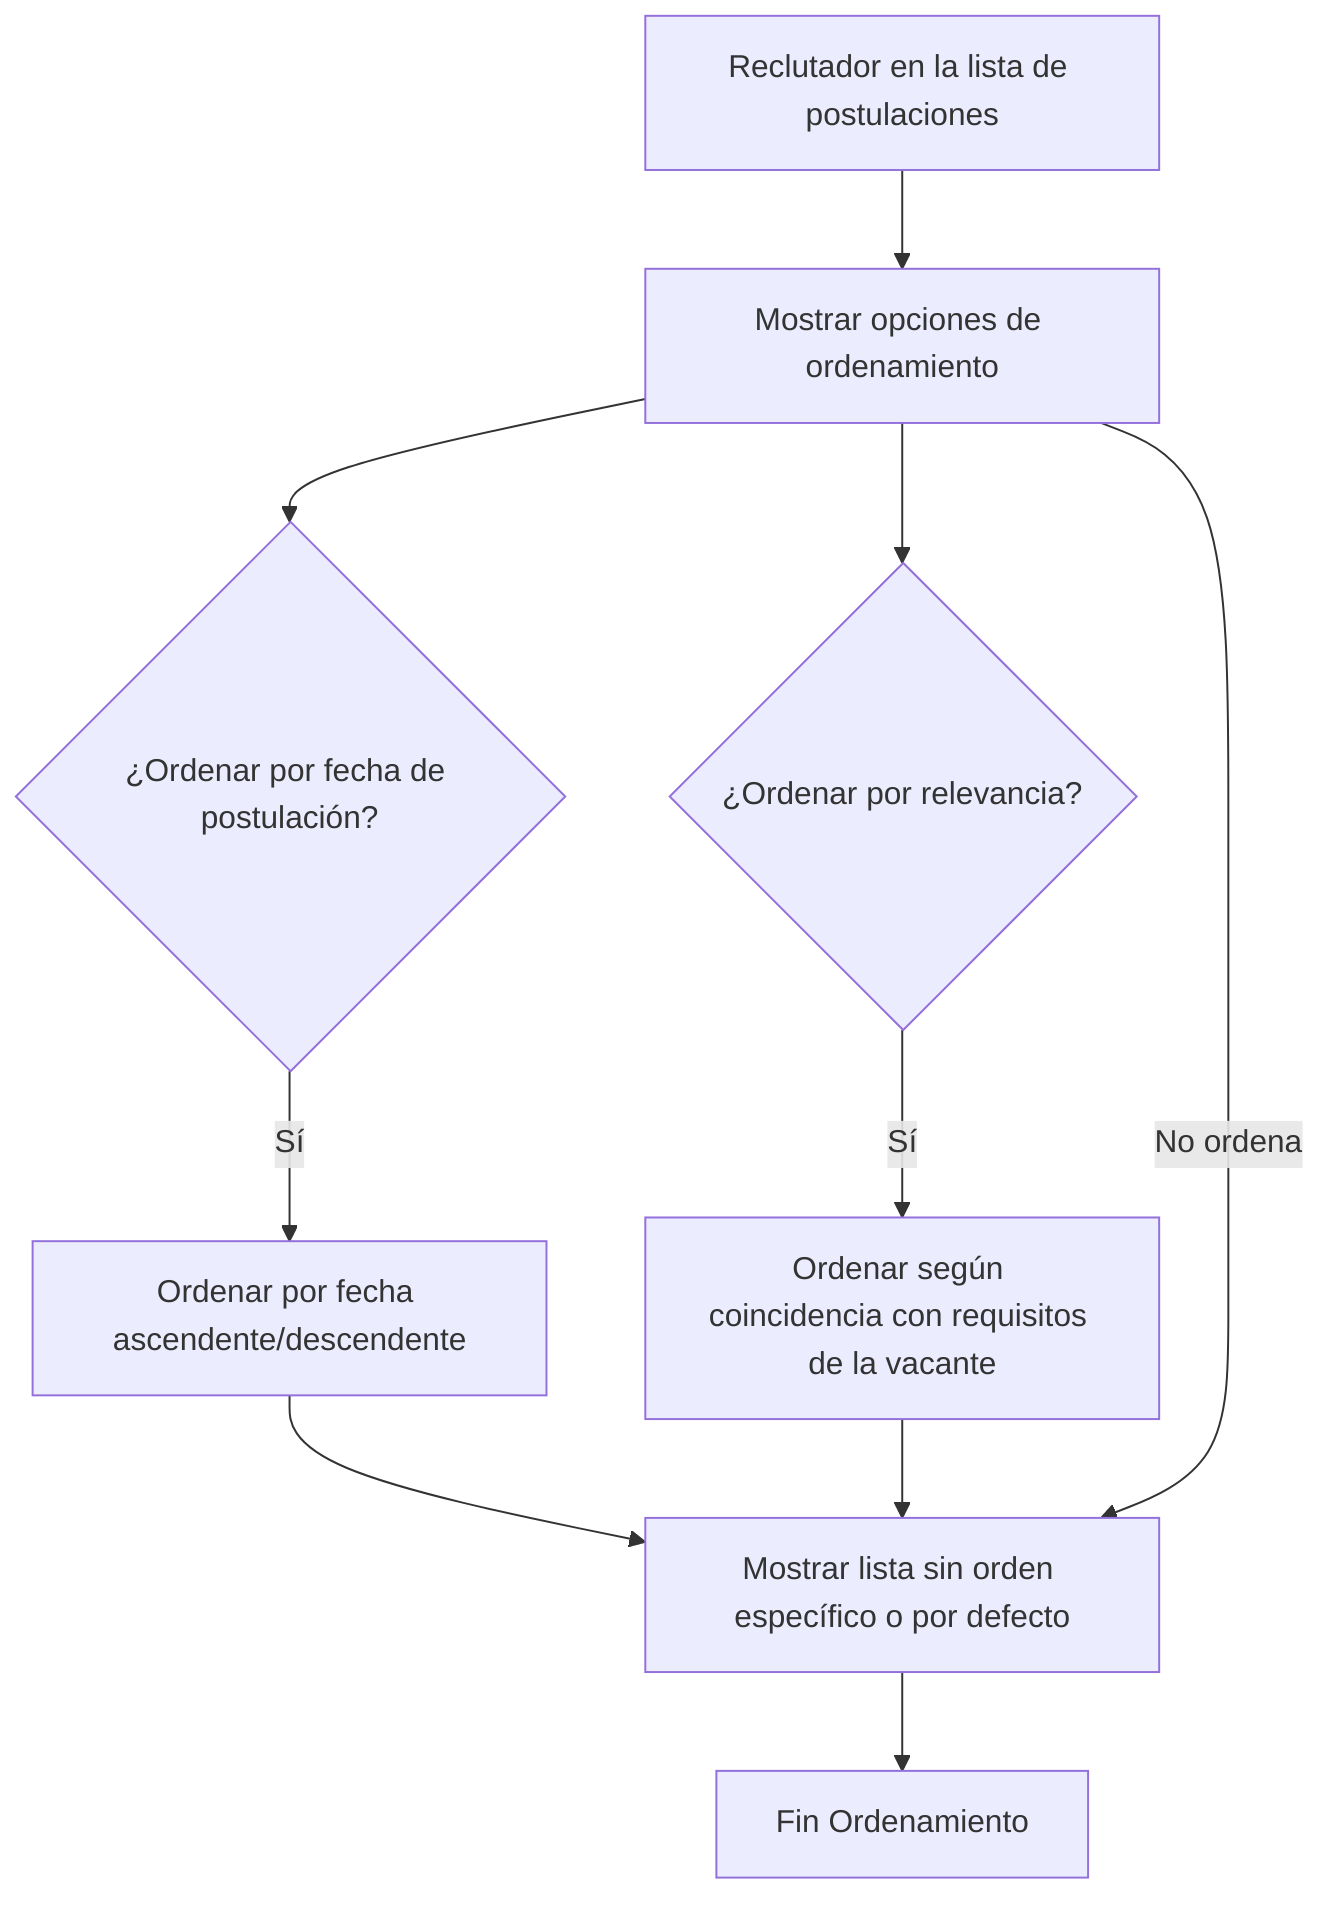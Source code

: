 graph TD
    A[Reclutador en la lista de postulaciones] --> B[Mostrar opciones de ordenamiento];
    B --> C{¿Ordenar por fecha de postulación?};
    C -- Sí --> D[Ordenar por fecha ascendente/descendente];
    B --> E{¿Ordenar por relevancia?};
    E -- Sí --> F[Ordenar según coincidencia con requisitos de la vacante];
    D --> G[Mostrar lista ordenada];
    F --> G;
    B -- No ordena --> G[Mostrar lista sin orden específico o por defecto];
    G --> H[Fin Ordenamiento];